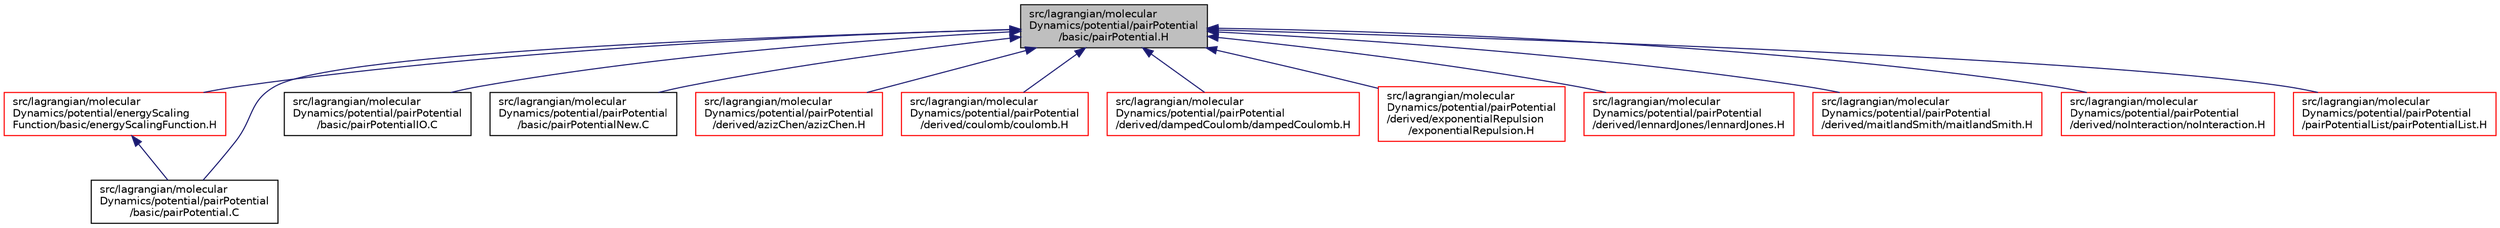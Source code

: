 digraph "src/lagrangian/molecularDynamics/potential/pairPotential/basic/pairPotential.H"
{
  bgcolor="transparent";
  edge [fontname="Helvetica",fontsize="10",labelfontname="Helvetica",labelfontsize="10"];
  node [fontname="Helvetica",fontsize="10",shape=record];
  Node1 [label="src/lagrangian/molecular\lDynamics/potential/pairPotential\l/basic/pairPotential.H",height=0.2,width=0.4,color="black", fillcolor="grey75", style="filled", fontcolor="black"];
  Node1 -> Node2 [dir="back",color="midnightblue",fontsize="10",style="solid",fontname="Helvetica"];
  Node2 [label="src/lagrangian/molecular\lDynamics/potential/energyScaling\lFunction/basic/energyScalingFunction.H",height=0.2,width=0.4,color="red",URL="$a07067.html"];
  Node2 -> Node3 [dir="back",color="midnightblue",fontsize="10",style="solid",fontname="Helvetica"];
  Node3 [label="src/lagrangian/molecular\lDynamics/potential/pairPotential\l/basic/pairPotential.C",height=0.2,width=0.4,color="black",URL="$a07079.html"];
  Node1 -> Node3 [dir="back",color="midnightblue",fontsize="10",style="solid",fontname="Helvetica"];
  Node1 -> Node4 [dir="back",color="midnightblue",fontsize="10",style="solid",fontname="Helvetica"];
  Node4 [label="src/lagrangian/molecular\lDynamics/potential/pairPotential\l/basic/pairPotentialIO.C",height=0.2,width=0.4,color="black",URL="$a07082.html"];
  Node1 -> Node5 [dir="back",color="midnightblue",fontsize="10",style="solid",fontname="Helvetica"];
  Node5 [label="src/lagrangian/molecular\lDynamics/potential/pairPotential\l/basic/pairPotentialNew.C",height=0.2,width=0.4,color="black",URL="$a07083.html"];
  Node1 -> Node6 [dir="back",color="midnightblue",fontsize="10",style="solid",fontname="Helvetica"];
  Node6 [label="src/lagrangian/molecular\lDynamics/potential/pairPotential\l/derived/azizChen/azizChen.H",height=0.2,width=0.4,color="red",URL="$a07085.html"];
  Node1 -> Node7 [dir="back",color="midnightblue",fontsize="10",style="solid",fontname="Helvetica"];
  Node7 [label="src/lagrangian/molecular\lDynamics/potential/pairPotential\l/derived/coulomb/coulomb.H",height=0.2,width=0.4,color="red",URL="$a07087.html"];
  Node1 -> Node8 [dir="back",color="midnightblue",fontsize="10",style="solid",fontname="Helvetica"];
  Node8 [label="src/lagrangian/molecular\lDynamics/potential/pairPotential\l/derived/dampedCoulomb/dampedCoulomb.H",height=0.2,width=0.4,color="red",URL="$a07089.html"];
  Node1 -> Node9 [dir="back",color="midnightblue",fontsize="10",style="solid",fontname="Helvetica"];
  Node9 [label="src/lagrangian/molecular\lDynamics/potential/pairPotential\l/derived/exponentialRepulsion\l/exponentialRepulsion.H",height=0.2,width=0.4,color="red",URL="$a07091.html"];
  Node1 -> Node10 [dir="back",color="midnightblue",fontsize="10",style="solid",fontname="Helvetica"];
  Node10 [label="src/lagrangian/molecular\lDynamics/potential/pairPotential\l/derived/lennardJones/lennardJones.H",height=0.2,width=0.4,color="red",URL="$a07093.html"];
  Node1 -> Node11 [dir="back",color="midnightblue",fontsize="10",style="solid",fontname="Helvetica"];
  Node11 [label="src/lagrangian/molecular\lDynamics/potential/pairPotential\l/derived/maitlandSmith/maitlandSmith.H",height=0.2,width=0.4,color="red",URL="$a07095.html"];
  Node1 -> Node12 [dir="back",color="midnightblue",fontsize="10",style="solid",fontname="Helvetica"];
  Node12 [label="src/lagrangian/molecular\lDynamics/potential/pairPotential\l/derived/noInteraction/noInteraction.H",height=0.2,width=0.4,color="red",URL="$a07097.html"];
  Node1 -> Node13 [dir="back",color="midnightblue",fontsize="10",style="solid",fontname="Helvetica"];
  Node13 [label="src/lagrangian/molecular\lDynamics/potential/pairPotential\l/pairPotentialList/pairPotentialList.H",height=0.2,width=0.4,color="red",URL="$a07099.html"];
}
